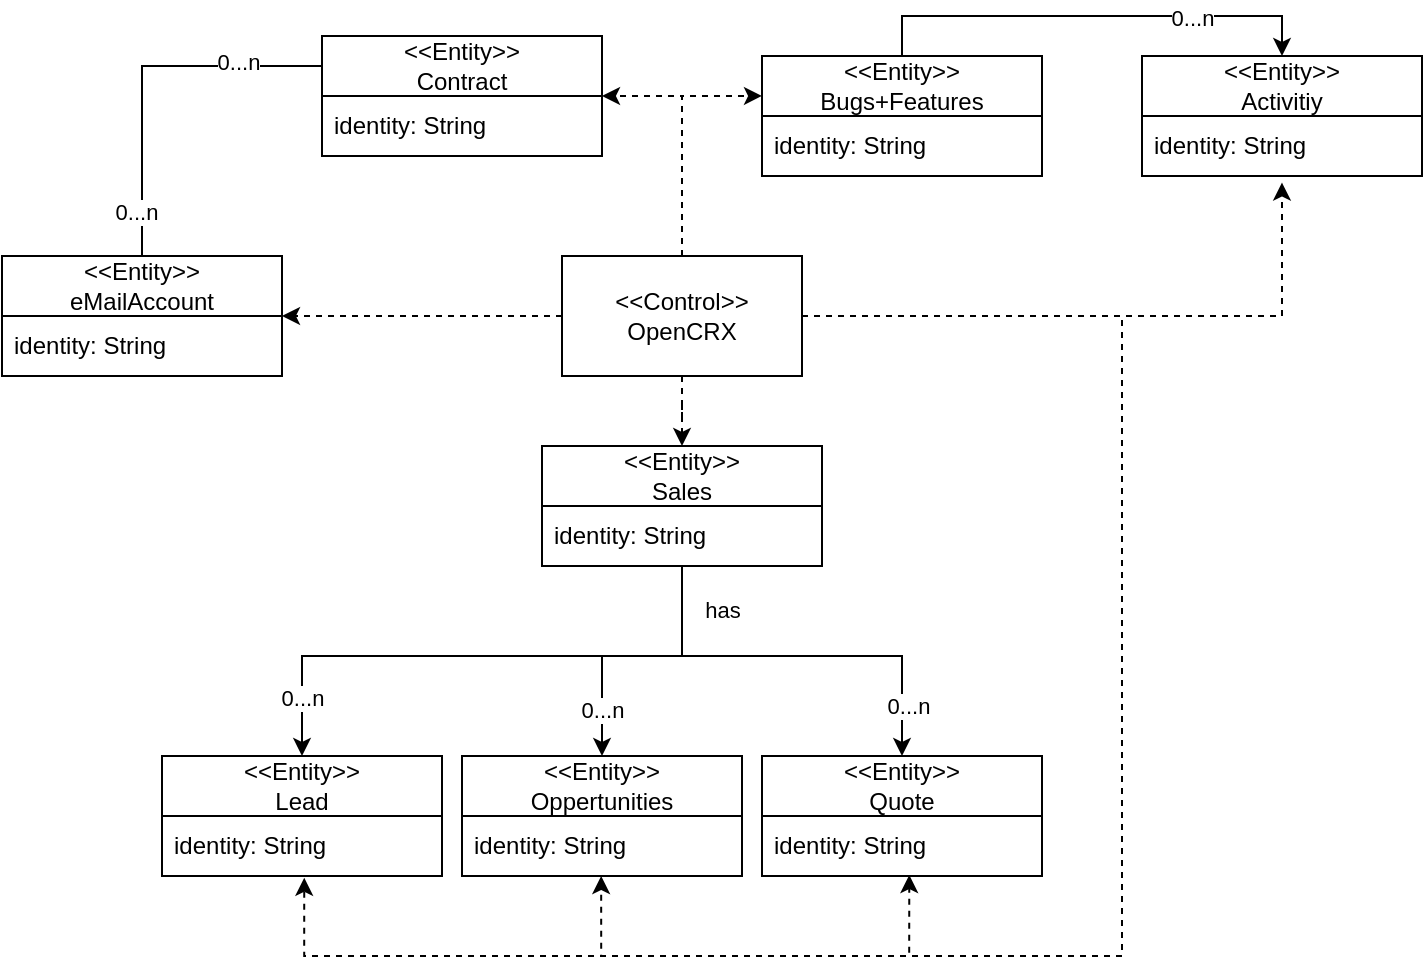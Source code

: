 <mxfile version="24.8.4">
  <diagram name="Seite-1" id="drChy42DhlbaTzyd78DB">
    <mxGraphModel dx="883" dy="1106" grid="1" gridSize="10" guides="1" tooltips="1" connect="1" arrows="1" fold="1" page="1" pageScale="1" pageWidth="827" pageHeight="1169" math="0" shadow="0">
      <root>
        <mxCell id="0" />
        <mxCell id="1" parent="0" />
        <mxCell id="YEVj9seMVTX3_RI8WE1H-37" style="edgeStyle=orthogonalEdgeStyle;rounded=0;orthogonalLoop=1;jettySize=auto;html=1;entryX=1;entryY=0.5;entryDx=0;entryDy=0;dashed=1;" edge="1" parent="1" source="YEVj9seMVTX3_RI8WE1H-1" target="YEVj9seMVTX3_RI8WE1H-3">
          <mxGeometry relative="1" as="geometry" />
        </mxCell>
        <mxCell id="YEVj9seMVTX3_RI8WE1H-47" style="edgeStyle=orthogonalEdgeStyle;rounded=0;orthogonalLoop=1;jettySize=auto;html=1;entryX=0.5;entryY=0;entryDx=0;entryDy=0;dashed=1;" edge="1" parent="1" source="YEVj9seMVTX3_RI8WE1H-1" target="YEVj9seMVTX3_RI8WE1H-23">
          <mxGeometry relative="1" as="geometry" />
        </mxCell>
        <mxCell id="YEVj9seMVTX3_RI8WE1H-60" style="edgeStyle=orthogonalEdgeStyle;rounded=0;orthogonalLoop=1;jettySize=auto;html=1;entryX=1;entryY=0.5;entryDx=0;entryDy=0;dashed=1;" edge="1" parent="1" source="YEVj9seMVTX3_RI8WE1H-1" target="YEVj9seMVTX3_RI8WE1H-8">
          <mxGeometry relative="1" as="geometry" />
        </mxCell>
        <mxCell id="YEVj9seMVTX3_RI8WE1H-67" style="edgeStyle=orthogonalEdgeStyle;rounded=0;orthogonalLoop=1;jettySize=auto;html=1;entryX=0.493;entryY=1.111;entryDx=0;entryDy=0;entryPerimeter=0;dashed=1;" edge="1" parent="1" source="YEVj9seMVTX3_RI8WE1H-1" target="YEVj9seMVTX3_RI8WE1H-29">
          <mxGeometry relative="1" as="geometry">
            <Array as="points">
              <mxPoint x="720" y="460" />
            </Array>
          </mxGeometry>
        </mxCell>
        <mxCell id="YEVj9seMVTX3_RI8WE1H-1" value="&amp;lt;&amp;lt;Control&amp;gt;&amp;gt;&lt;div&gt;OpenCRX&lt;/div&gt;" style="rounded=0;whiteSpace=wrap;html=1;" vertex="1" parent="1">
          <mxGeometry x="360" y="430" width="120" height="60" as="geometry" />
        </mxCell>
        <mxCell id="YEVj9seMVTX3_RI8WE1H-3" value="&lt;div&gt;&amp;lt;&amp;lt;Entity&amp;gt;&amp;gt;&lt;/div&gt;Contract" style="swimlane;fontStyle=0;childLayout=stackLayout;horizontal=1;startSize=30;horizontalStack=0;resizeParent=1;resizeParentMax=0;resizeLast=0;collapsible=1;marginBottom=0;whiteSpace=wrap;html=1;" vertex="1" parent="1">
          <mxGeometry x="240" y="320" width="140" height="60" as="geometry" />
        </mxCell>
        <mxCell id="YEVj9seMVTX3_RI8WE1H-6" value="identity: String" style="text;strokeColor=none;fillColor=none;align=left;verticalAlign=middle;spacingLeft=4;spacingRight=4;overflow=hidden;points=[[0,0.5],[1,0.5]];portConstraint=eastwest;rotatable=0;whiteSpace=wrap;html=1;" vertex="1" parent="YEVj9seMVTX3_RI8WE1H-3">
          <mxGeometry y="30" width="140" height="30" as="geometry" />
        </mxCell>
        <mxCell id="YEVj9seMVTX3_RI8WE1H-61" style="edgeStyle=orthogonalEdgeStyle;rounded=0;orthogonalLoop=1;jettySize=auto;html=1;entryX=0;entryY=0.25;entryDx=0;entryDy=0;endArrow=none;endFill=0;" edge="1" parent="1" source="YEVj9seMVTX3_RI8WE1H-8" target="YEVj9seMVTX3_RI8WE1H-3">
          <mxGeometry relative="1" as="geometry">
            <Array as="points">
              <mxPoint x="150" y="335" />
            </Array>
          </mxGeometry>
        </mxCell>
        <mxCell id="YEVj9seMVTX3_RI8WE1H-62" value="0...n" style="edgeLabel;html=1;align=center;verticalAlign=middle;resizable=0;points=[];" vertex="1" connectable="0" parent="YEVj9seMVTX3_RI8WE1H-61">
          <mxGeometry x="0.546" y="2" relative="1" as="geometry">
            <mxPoint as="offset" />
          </mxGeometry>
        </mxCell>
        <mxCell id="YEVj9seMVTX3_RI8WE1H-63" value="0...n" style="edgeLabel;html=1;align=center;verticalAlign=middle;resizable=0;points=[];" vertex="1" connectable="0" parent="YEVj9seMVTX3_RI8WE1H-61">
          <mxGeometry x="-0.755" y="3" relative="1" as="geometry">
            <mxPoint as="offset" />
          </mxGeometry>
        </mxCell>
        <mxCell id="YEVj9seMVTX3_RI8WE1H-8" value="&lt;div&gt;&amp;lt;&amp;lt;Entity&amp;gt;&amp;gt;&lt;/div&gt;eMailAccount" style="swimlane;fontStyle=0;childLayout=stackLayout;horizontal=1;startSize=30;horizontalStack=0;resizeParent=1;resizeParentMax=0;resizeLast=0;collapsible=1;marginBottom=0;whiteSpace=wrap;html=1;" vertex="1" parent="1">
          <mxGeometry x="80" y="430" width="140" height="60" as="geometry" />
        </mxCell>
        <mxCell id="YEVj9seMVTX3_RI8WE1H-9" value="identity: String" style="text;strokeColor=none;fillColor=none;align=left;verticalAlign=middle;spacingLeft=4;spacingRight=4;overflow=hidden;points=[[0,0.5],[1,0.5]];portConstraint=eastwest;rotatable=0;whiteSpace=wrap;html=1;" vertex="1" parent="YEVj9seMVTX3_RI8WE1H-8">
          <mxGeometry y="30" width="140" height="30" as="geometry" />
        </mxCell>
        <mxCell id="YEVj9seMVTX3_RI8WE1H-10" value="&lt;div&gt;&amp;lt;&amp;lt;Entity&amp;gt;&amp;gt;&lt;/div&gt;Lead" style="swimlane;fontStyle=0;childLayout=stackLayout;horizontal=1;startSize=30;horizontalStack=0;resizeParent=1;resizeParentMax=0;resizeLast=0;collapsible=1;marginBottom=0;whiteSpace=wrap;html=1;" vertex="1" parent="1">
          <mxGeometry x="160" y="680" width="140" height="60" as="geometry" />
        </mxCell>
        <mxCell id="YEVj9seMVTX3_RI8WE1H-11" value="identity: String" style="text;strokeColor=none;fillColor=none;align=left;verticalAlign=middle;spacingLeft=4;spacingRight=4;overflow=hidden;points=[[0,0.5],[1,0.5]];portConstraint=eastwest;rotatable=0;whiteSpace=wrap;html=1;" vertex="1" parent="YEVj9seMVTX3_RI8WE1H-10">
          <mxGeometry y="30" width="140" height="30" as="geometry" />
        </mxCell>
        <mxCell id="YEVj9seMVTX3_RI8WE1H-12" value="&lt;div&gt;&amp;lt;&amp;lt;Entity&amp;gt;&amp;gt;&lt;/div&gt;Oppertunities" style="swimlane;fontStyle=0;childLayout=stackLayout;horizontal=1;startSize=30;horizontalStack=0;resizeParent=1;resizeParentMax=0;resizeLast=0;collapsible=1;marginBottom=0;whiteSpace=wrap;html=1;" vertex="1" parent="1">
          <mxGeometry x="310" y="680" width="140" height="60" as="geometry" />
        </mxCell>
        <mxCell id="YEVj9seMVTX3_RI8WE1H-13" value="identity: String" style="text;strokeColor=none;fillColor=none;align=left;verticalAlign=middle;spacingLeft=4;spacingRight=4;overflow=hidden;points=[[0,0.5],[1,0.5]];portConstraint=eastwest;rotatable=0;whiteSpace=wrap;html=1;" vertex="1" parent="YEVj9seMVTX3_RI8WE1H-12">
          <mxGeometry y="30" width="140" height="30" as="geometry" />
        </mxCell>
        <mxCell id="YEVj9seMVTX3_RI8WE1H-14" value="&amp;lt;&amp;lt;Entity&amp;gt;&amp;gt;&lt;div&gt;Quote&lt;/div&gt;" style="swimlane;fontStyle=0;childLayout=stackLayout;horizontal=1;startSize=30;horizontalStack=0;resizeParent=1;resizeParentMax=0;resizeLast=0;collapsible=1;marginBottom=0;whiteSpace=wrap;html=1;" vertex="1" parent="1">
          <mxGeometry x="460" y="680" width="140" height="60" as="geometry" />
        </mxCell>
        <mxCell id="YEVj9seMVTX3_RI8WE1H-15" value="identity: String" style="text;strokeColor=none;fillColor=none;align=left;verticalAlign=middle;spacingLeft=4;spacingRight=4;overflow=hidden;points=[[0,0.5],[1,0.5]];portConstraint=eastwest;rotatable=0;whiteSpace=wrap;html=1;" vertex="1" parent="YEVj9seMVTX3_RI8WE1H-14">
          <mxGeometry y="30" width="140" height="30" as="geometry" />
        </mxCell>
        <mxCell id="YEVj9seMVTX3_RI8WE1H-64" style="edgeStyle=orthogonalEdgeStyle;rounded=0;orthogonalLoop=1;jettySize=auto;html=1;entryX=0.5;entryY=0;entryDx=0;entryDy=0;" edge="1" parent="1" source="YEVj9seMVTX3_RI8WE1H-16" target="YEVj9seMVTX3_RI8WE1H-28">
          <mxGeometry relative="1" as="geometry">
            <Array as="points">
              <mxPoint x="530" y="310" />
              <mxPoint x="720" y="310" />
            </Array>
          </mxGeometry>
        </mxCell>
        <mxCell id="YEVj9seMVTX3_RI8WE1H-65" value="0...n" style="edgeLabel;html=1;align=center;verticalAlign=middle;resizable=0;points=[];" vertex="1" connectable="0" parent="YEVj9seMVTX3_RI8WE1H-64">
          <mxGeometry x="0.435" y="-1" relative="1" as="geometry">
            <mxPoint as="offset" />
          </mxGeometry>
        </mxCell>
        <mxCell id="YEVj9seMVTX3_RI8WE1H-16" value="&lt;div&gt;&amp;lt;&amp;lt;Entity&amp;gt;&amp;gt;&lt;/div&gt;Bugs+Features" style="swimlane;fontStyle=0;childLayout=stackLayout;horizontal=1;startSize=30;horizontalStack=0;resizeParent=1;resizeParentMax=0;resizeLast=0;collapsible=1;marginBottom=0;whiteSpace=wrap;html=1;" vertex="1" parent="1">
          <mxGeometry x="460" y="330" width="140" height="60" as="geometry" />
        </mxCell>
        <mxCell id="YEVj9seMVTX3_RI8WE1H-17" value="identity: String" style="text;strokeColor=none;fillColor=none;align=left;verticalAlign=middle;spacingLeft=4;spacingRight=4;overflow=hidden;points=[[0,0.5],[1,0.5]];portConstraint=eastwest;rotatable=0;whiteSpace=wrap;html=1;" vertex="1" parent="YEVj9seMVTX3_RI8WE1H-16">
          <mxGeometry y="30" width="140" height="30" as="geometry" />
        </mxCell>
        <mxCell id="YEVj9seMVTX3_RI8WE1H-49" style="edgeStyle=orthogonalEdgeStyle;rounded=0;orthogonalLoop=1;jettySize=auto;html=1;entryX=0.5;entryY=0;entryDx=0;entryDy=0;" edge="1" parent="1" source="YEVj9seMVTX3_RI8WE1H-23" target="YEVj9seMVTX3_RI8WE1H-14">
          <mxGeometry relative="1" as="geometry">
            <Array as="points">
              <mxPoint x="420" y="630" />
              <mxPoint x="530" y="630" />
            </Array>
          </mxGeometry>
        </mxCell>
        <mxCell id="YEVj9seMVTX3_RI8WE1H-50" value="0...n" style="edgeLabel;html=1;align=center;verticalAlign=middle;resizable=0;points=[];" vertex="1" connectable="0" parent="YEVj9seMVTX3_RI8WE1H-49">
          <mxGeometry x="-0.09" y="1" relative="1" as="geometry">
            <mxPoint x="64" y="26" as="offset" />
          </mxGeometry>
        </mxCell>
        <mxCell id="YEVj9seMVTX3_RI8WE1H-51" value="has" style="edgeLabel;html=1;align=center;verticalAlign=middle;resizable=0;points=[];" vertex="1" connectable="0" parent="YEVj9seMVTX3_RI8WE1H-49">
          <mxGeometry x="-0.784" relative="1" as="geometry">
            <mxPoint x="20" as="offset" />
          </mxGeometry>
        </mxCell>
        <mxCell id="YEVj9seMVTX3_RI8WE1H-52" style="edgeStyle=orthogonalEdgeStyle;rounded=0;orthogonalLoop=1;jettySize=auto;html=1;entryX=0.5;entryY=0;entryDx=0;entryDy=0;" edge="1" parent="1" source="YEVj9seMVTX3_RI8WE1H-23" target="YEVj9seMVTX3_RI8WE1H-12">
          <mxGeometry relative="1" as="geometry">
            <Array as="points">
              <mxPoint x="420" y="630" />
              <mxPoint x="380" y="630" />
            </Array>
          </mxGeometry>
        </mxCell>
        <mxCell id="YEVj9seMVTX3_RI8WE1H-55" value="0...n" style="edgeLabel;html=1;align=center;verticalAlign=middle;resizable=0;points=[];" vertex="1" connectable="0" parent="YEVj9seMVTX3_RI8WE1H-52">
          <mxGeometry x="0.659" relative="1" as="geometry">
            <mxPoint as="offset" />
          </mxGeometry>
        </mxCell>
        <mxCell id="YEVj9seMVTX3_RI8WE1H-54" style="edgeStyle=orthogonalEdgeStyle;rounded=0;orthogonalLoop=1;jettySize=auto;html=1;entryX=0.5;entryY=0;entryDx=0;entryDy=0;" edge="1" parent="1" source="YEVj9seMVTX3_RI8WE1H-23" target="YEVj9seMVTX3_RI8WE1H-10">
          <mxGeometry relative="1" as="geometry">
            <Array as="points">
              <mxPoint x="420" y="630" />
              <mxPoint x="230" y="630" />
            </Array>
          </mxGeometry>
        </mxCell>
        <mxCell id="YEVj9seMVTX3_RI8WE1H-56" value="0...n" style="edgeLabel;html=1;align=center;verticalAlign=middle;resizable=0;points=[];" vertex="1" connectable="0" parent="YEVj9seMVTX3_RI8WE1H-54">
          <mxGeometry x="0.795" relative="1" as="geometry">
            <mxPoint as="offset" />
          </mxGeometry>
        </mxCell>
        <mxCell id="YEVj9seMVTX3_RI8WE1H-23" value="&lt;div&gt;&amp;lt;&amp;lt;Entity&amp;gt;&amp;gt;&lt;/div&gt;Sales" style="swimlane;fontStyle=0;childLayout=stackLayout;horizontal=1;startSize=30;horizontalStack=0;resizeParent=1;resizeParentMax=0;resizeLast=0;collapsible=1;marginBottom=0;whiteSpace=wrap;html=1;" vertex="1" parent="1">
          <mxGeometry x="350" y="525" width="140" height="60" as="geometry" />
        </mxCell>
        <mxCell id="YEVj9seMVTX3_RI8WE1H-24" value="identity: String" style="text;strokeColor=none;fillColor=none;align=left;verticalAlign=middle;spacingLeft=4;spacingRight=4;overflow=hidden;points=[[0,0.5],[1,0.5]];portConstraint=eastwest;rotatable=0;whiteSpace=wrap;html=1;" vertex="1" parent="YEVj9seMVTX3_RI8WE1H-23">
          <mxGeometry y="30" width="140" height="30" as="geometry" />
        </mxCell>
        <mxCell id="YEVj9seMVTX3_RI8WE1H-28" value="&lt;div&gt;&amp;lt;&amp;lt;Entity&amp;gt;&amp;gt;&lt;/div&gt;Activitiy" style="swimlane;fontStyle=0;childLayout=stackLayout;horizontal=1;startSize=30;horizontalStack=0;resizeParent=1;resizeParentMax=0;resizeLast=0;collapsible=1;marginBottom=0;whiteSpace=wrap;html=1;" vertex="1" parent="1">
          <mxGeometry x="650" y="330" width="140" height="60" as="geometry" />
        </mxCell>
        <mxCell id="YEVj9seMVTX3_RI8WE1H-29" value="identity: String" style="text;strokeColor=none;fillColor=none;align=left;verticalAlign=middle;spacingLeft=4;spacingRight=4;overflow=hidden;points=[[0,0.5],[1,0.5]];portConstraint=eastwest;rotatable=0;whiteSpace=wrap;html=1;" vertex="1" parent="YEVj9seMVTX3_RI8WE1H-28">
          <mxGeometry y="30" width="140" height="30" as="geometry" />
        </mxCell>
        <mxCell id="YEVj9seMVTX3_RI8WE1H-44" style="edgeStyle=orthogonalEdgeStyle;rounded=0;orthogonalLoop=1;jettySize=auto;html=1;entryX=0;entryY=0.333;entryDx=0;entryDy=0;entryPerimeter=0;dashed=1;" edge="1" parent="1" source="YEVj9seMVTX3_RI8WE1H-1" target="YEVj9seMVTX3_RI8WE1H-16">
          <mxGeometry relative="1" as="geometry">
            <Array as="points">
              <mxPoint x="420" y="350" />
            </Array>
          </mxGeometry>
        </mxCell>
        <mxCell id="YEVj9seMVTX3_RI8WE1H-57" style="edgeStyle=orthogonalEdgeStyle;rounded=0;orthogonalLoop=1;jettySize=auto;html=1;entryX=0.526;entryY=0.984;entryDx=0;entryDy=0;entryPerimeter=0;dashed=1;" edge="1" parent="1" source="YEVj9seMVTX3_RI8WE1H-1" target="YEVj9seMVTX3_RI8WE1H-15">
          <mxGeometry relative="1" as="geometry">
            <Array as="points">
              <mxPoint x="640" y="460" />
              <mxPoint x="640" y="780" />
              <mxPoint x="534" y="780" />
            </Array>
          </mxGeometry>
        </mxCell>
        <mxCell id="YEVj9seMVTX3_RI8WE1H-58" style="edgeStyle=orthogonalEdgeStyle;rounded=0;orthogonalLoop=1;jettySize=auto;html=1;entryX=0.497;entryY=1;entryDx=0;entryDy=0;entryPerimeter=0;dashed=1;" edge="1" parent="1" source="YEVj9seMVTX3_RI8WE1H-1" target="YEVj9seMVTX3_RI8WE1H-13">
          <mxGeometry relative="1" as="geometry">
            <Array as="points">
              <mxPoint x="640" y="460" />
              <mxPoint x="640" y="780" />
              <mxPoint x="380" y="780" />
            </Array>
          </mxGeometry>
        </mxCell>
        <mxCell id="YEVj9seMVTX3_RI8WE1H-59" style="edgeStyle=orthogonalEdgeStyle;rounded=0;orthogonalLoop=1;jettySize=auto;html=1;entryX=0.508;entryY=1.03;entryDx=0;entryDy=0;entryPerimeter=0;dashed=1;" edge="1" parent="1" source="YEVj9seMVTX3_RI8WE1H-1" target="YEVj9seMVTX3_RI8WE1H-11">
          <mxGeometry relative="1" as="geometry">
            <Array as="points">
              <mxPoint x="640" y="460" />
              <mxPoint x="640" y="780" />
              <mxPoint x="231" y="780" />
            </Array>
          </mxGeometry>
        </mxCell>
      </root>
    </mxGraphModel>
  </diagram>
</mxfile>
